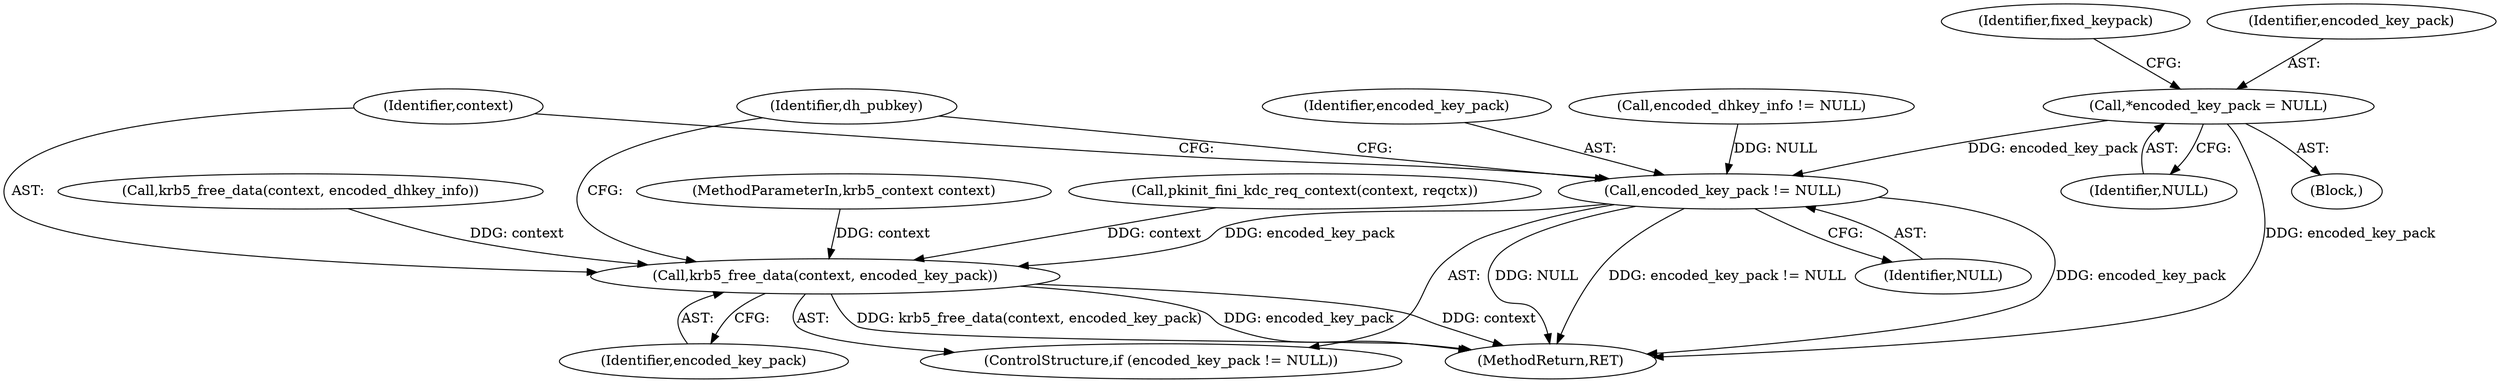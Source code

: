 digraph "0_krb5_db64ca25d661a47b996b4e2645998b5d7f0eb52c@pointer" {
"1000198" [label="(Call,*encoded_key_pack = NULL)"];
"1001362" [label="(Call,encoded_key_pack != NULL)"];
"1001365" [label="(Call,krb5_free_data(context, encoded_key_pack))"];
"1001345" [label="(Call,pkinit_fini_kdc_req_context(context, reqctx))"];
"1000200" [label="(Identifier,NULL)"];
"1001362" [label="(Call,encoded_key_pack != NULL)"];
"1001361" [label="(ControlStructure,if (encoded_key_pack != NULL))"];
"1001365" [label="(Call,krb5_free_data(context, encoded_key_pack))"];
"1001415" [label="(MethodReturn,RET)"];
"1000111" [label="(MethodParameterIn,krb5_context context)"];
"1000205" [label="(Identifier,fixed_keypack)"];
"1001369" [label="(Identifier,dh_pubkey)"];
"1001367" [label="(Identifier,encoded_key_pack)"];
"1001366" [label="(Identifier,context)"];
"1000122" [label="(Block,)"];
"1001364" [label="(Identifier,NULL)"];
"1000199" [label="(Identifier,encoded_key_pack)"];
"1001355" [label="(Call,encoded_dhkey_info != NULL)"];
"1000198" [label="(Call,*encoded_key_pack = NULL)"];
"1001358" [label="(Call,krb5_free_data(context, encoded_dhkey_info))"];
"1001363" [label="(Identifier,encoded_key_pack)"];
"1000198" -> "1000122"  [label="AST: "];
"1000198" -> "1000200"  [label="CFG: "];
"1000199" -> "1000198"  [label="AST: "];
"1000200" -> "1000198"  [label="AST: "];
"1000205" -> "1000198"  [label="CFG: "];
"1000198" -> "1001415"  [label="DDG: encoded_key_pack"];
"1000198" -> "1001362"  [label="DDG: encoded_key_pack"];
"1001362" -> "1001361"  [label="AST: "];
"1001362" -> "1001364"  [label="CFG: "];
"1001363" -> "1001362"  [label="AST: "];
"1001364" -> "1001362"  [label="AST: "];
"1001366" -> "1001362"  [label="CFG: "];
"1001369" -> "1001362"  [label="CFG: "];
"1001362" -> "1001415"  [label="DDG: encoded_key_pack"];
"1001362" -> "1001415"  [label="DDG: NULL"];
"1001362" -> "1001415"  [label="DDG: encoded_key_pack != NULL"];
"1001355" -> "1001362"  [label="DDG: NULL"];
"1001362" -> "1001365"  [label="DDG: encoded_key_pack"];
"1001365" -> "1001361"  [label="AST: "];
"1001365" -> "1001367"  [label="CFG: "];
"1001366" -> "1001365"  [label="AST: "];
"1001367" -> "1001365"  [label="AST: "];
"1001369" -> "1001365"  [label="CFG: "];
"1001365" -> "1001415"  [label="DDG: context"];
"1001365" -> "1001415"  [label="DDG: krb5_free_data(context, encoded_key_pack)"];
"1001365" -> "1001415"  [label="DDG: encoded_key_pack"];
"1001358" -> "1001365"  [label="DDG: context"];
"1001345" -> "1001365"  [label="DDG: context"];
"1000111" -> "1001365"  [label="DDG: context"];
}
